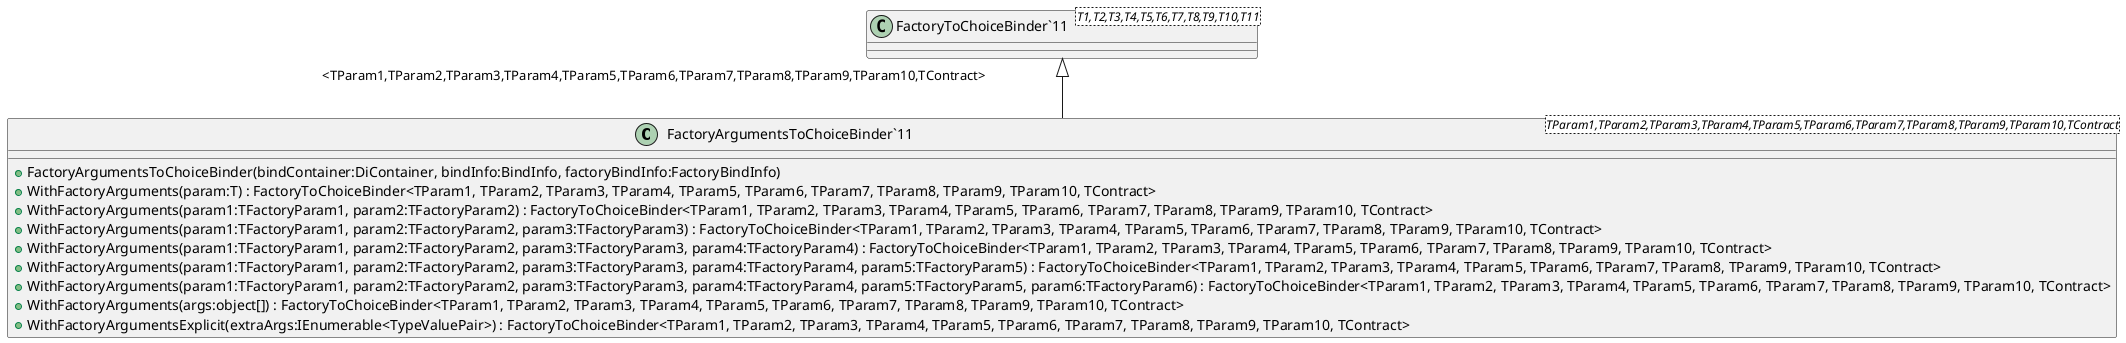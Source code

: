 @startuml
class "FactoryArgumentsToChoiceBinder`11"<TParam1,TParam2,TParam3,TParam4,TParam5,TParam6,TParam7,TParam8,TParam9,TParam10,TContract> {
    + FactoryArgumentsToChoiceBinder(bindContainer:DiContainer, bindInfo:BindInfo, factoryBindInfo:FactoryBindInfo)
    + WithFactoryArguments(param:T) : FactoryToChoiceBinder<TParam1, TParam2, TParam3, TParam4, TParam5, TParam6, TParam7, TParam8, TParam9, TParam10, TContract>
    + WithFactoryArguments(param1:TFactoryParam1, param2:TFactoryParam2) : FactoryToChoiceBinder<TParam1, TParam2, TParam3, TParam4, TParam5, TParam6, TParam7, TParam8, TParam9, TParam10, TContract>
    + WithFactoryArguments(param1:TFactoryParam1, param2:TFactoryParam2, param3:TFactoryParam3) : FactoryToChoiceBinder<TParam1, TParam2, TParam3, TParam4, TParam5, TParam6, TParam7, TParam8, TParam9, TParam10, TContract>
    + WithFactoryArguments(param1:TFactoryParam1, param2:TFactoryParam2, param3:TFactoryParam3, param4:TFactoryParam4) : FactoryToChoiceBinder<TParam1, TParam2, TParam3, TParam4, TParam5, TParam6, TParam7, TParam8, TParam9, TParam10, TContract>
    + WithFactoryArguments(param1:TFactoryParam1, param2:TFactoryParam2, param3:TFactoryParam3, param4:TFactoryParam4, param5:TFactoryParam5) : FactoryToChoiceBinder<TParam1, TParam2, TParam3, TParam4, TParam5, TParam6, TParam7, TParam8, TParam9, TParam10, TContract>
    + WithFactoryArguments(param1:TFactoryParam1, param2:TFactoryParam2, param3:TFactoryParam3, param4:TFactoryParam4, param5:TFactoryParam5, param6:TFactoryParam6) : FactoryToChoiceBinder<TParam1, TParam2, TParam3, TParam4, TParam5, TParam6, TParam7, TParam8, TParam9, TParam10, TContract>
    + WithFactoryArguments(args:object[]) : FactoryToChoiceBinder<TParam1, TParam2, TParam3, TParam4, TParam5, TParam6, TParam7, TParam8, TParam9, TParam10, TContract>
    + WithFactoryArgumentsExplicit(extraArgs:IEnumerable<TypeValuePair>) : FactoryToChoiceBinder<TParam1, TParam2, TParam3, TParam4, TParam5, TParam6, TParam7, TParam8, TParam9, TParam10, TContract>
}
class "FactoryToChoiceBinder`11"<T1,T2,T3,T4,T5,T6,T7,T8,T9,T10,T11> {
}
"FactoryToChoiceBinder`11" "<TParam1,TParam2,TParam3,TParam4,TParam5,TParam6,TParam7,TParam8,TParam9,TParam10,TContract>" <|-- "FactoryArgumentsToChoiceBinder`11"
@enduml

